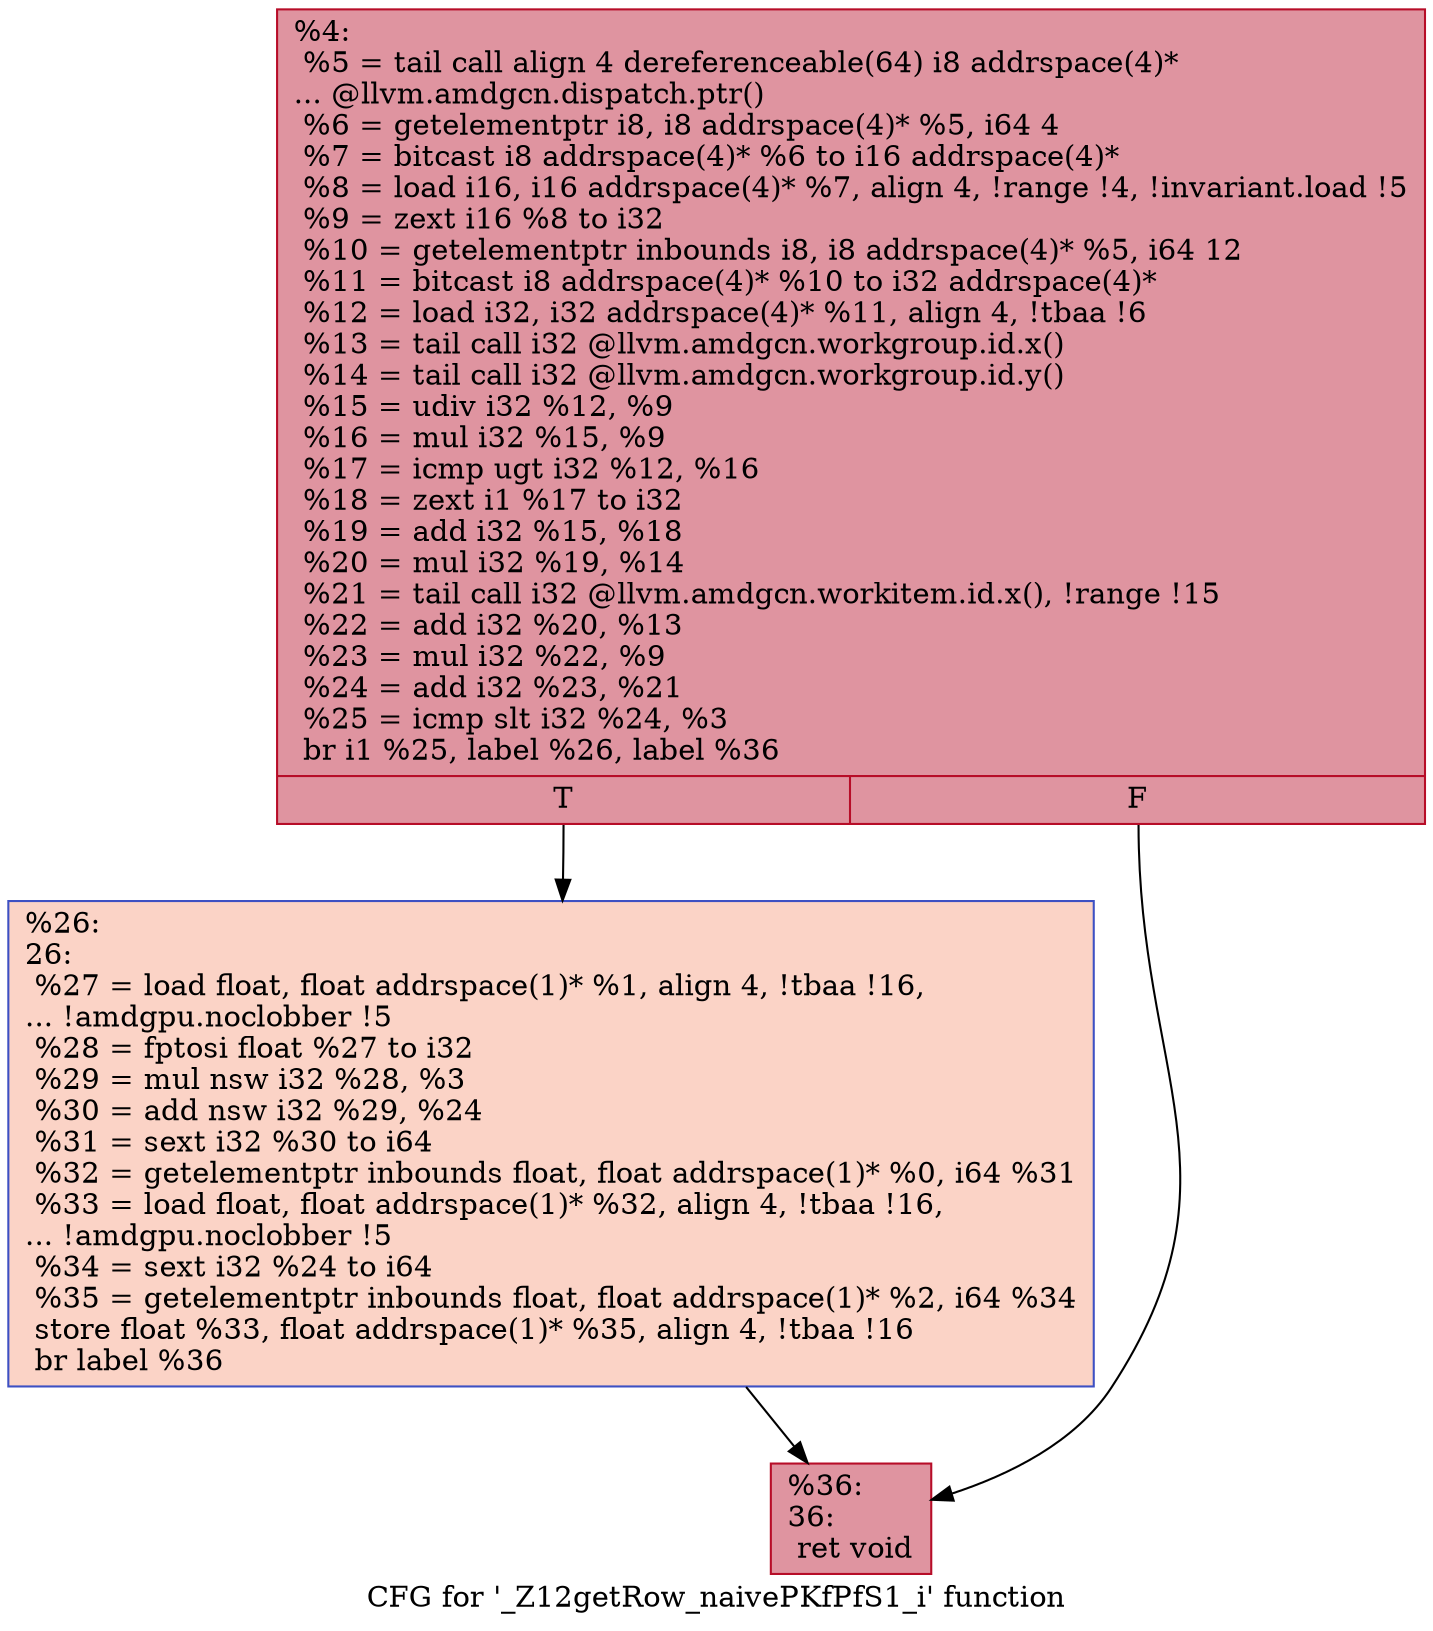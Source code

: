 digraph "CFG for '_Z12getRow_naivePKfPfS1_i' function" {
	label="CFG for '_Z12getRow_naivePKfPfS1_i' function";

	Node0x4e61520 [shape=record,color="#b70d28ff", style=filled, fillcolor="#b70d2870",label="{%4:\l  %5 = tail call align 4 dereferenceable(64) i8 addrspace(4)*\l... @llvm.amdgcn.dispatch.ptr()\l  %6 = getelementptr i8, i8 addrspace(4)* %5, i64 4\l  %7 = bitcast i8 addrspace(4)* %6 to i16 addrspace(4)*\l  %8 = load i16, i16 addrspace(4)* %7, align 4, !range !4, !invariant.load !5\l  %9 = zext i16 %8 to i32\l  %10 = getelementptr inbounds i8, i8 addrspace(4)* %5, i64 12\l  %11 = bitcast i8 addrspace(4)* %10 to i32 addrspace(4)*\l  %12 = load i32, i32 addrspace(4)* %11, align 4, !tbaa !6\l  %13 = tail call i32 @llvm.amdgcn.workgroup.id.x()\l  %14 = tail call i32 @llvm.amdgcn.workgroup.id.y()\l  %15 = udiv i32 %12, %9\l  %16 = mul i32 %15, %9\l  %17 = icmp ugt i32 %12, %16\l  %18 = zext i1 %17 to i32\l  %19 = add i32 %15, %18\l  %20 = mul i32 %19, %14\l  %21 = tail call i32 @llvm.amdgcn.workitem.id.x(), !range !15\l  %22 = add i32 %20, %13\l  %23 = mul i32 %22, %9\l  %24 = add i32 %23, %21\l  %25 = icmp slt i32 %24, %3\l  br i1 %25, label %26, label %36\l|{<s0>T|<s1>F}}"];
	Node0x4e61520:s0 -> Node0x4e63d70;
	Node0x4e61520:s1 -> Node0x4e63e00;
	Node0x4e63d70 [shape=record,color="#3d50c3ff", style=filled, fillcolor="#f59c7d70",label="{%26:\l26:                                               \l  %27 = load float, float addrspace(1)* %1, align 4, !tbaa !16,\l... !amdgpu.noclobber !5\l  %28 = fptosi float %27 to i32\l  %29 = mul nsw i32 %28, %3\l  %30 = add nsw i32 %29, %24\l  %31 = sext i32 %30 to i64\l  %32 = getelementptr inbounds float, float addrspace(1)* %0, i64 %31\l  %33 = load float, float addrspace(1)* %32, align 4, !tbaa !16,\l... !amdgpu.noclobber !5\l  %34 = sext i32 %24 to i64\l  %35 = getelementptr inbounds float, float addrspace(1)* %2, i64 %34\l  store float %33, float addrspace(1)* %35, align 4, !tbaa !16\l  br label %36\l}"];
	Node0x4e63d70 -> Node0x4e63e00;
	Node0x4e63e00 [shape=record,color="#b70d28ff", style=filled, fillcolor="#b70d2870",label="{%36:\l36:                                               \l  ret void\l}"];
}
